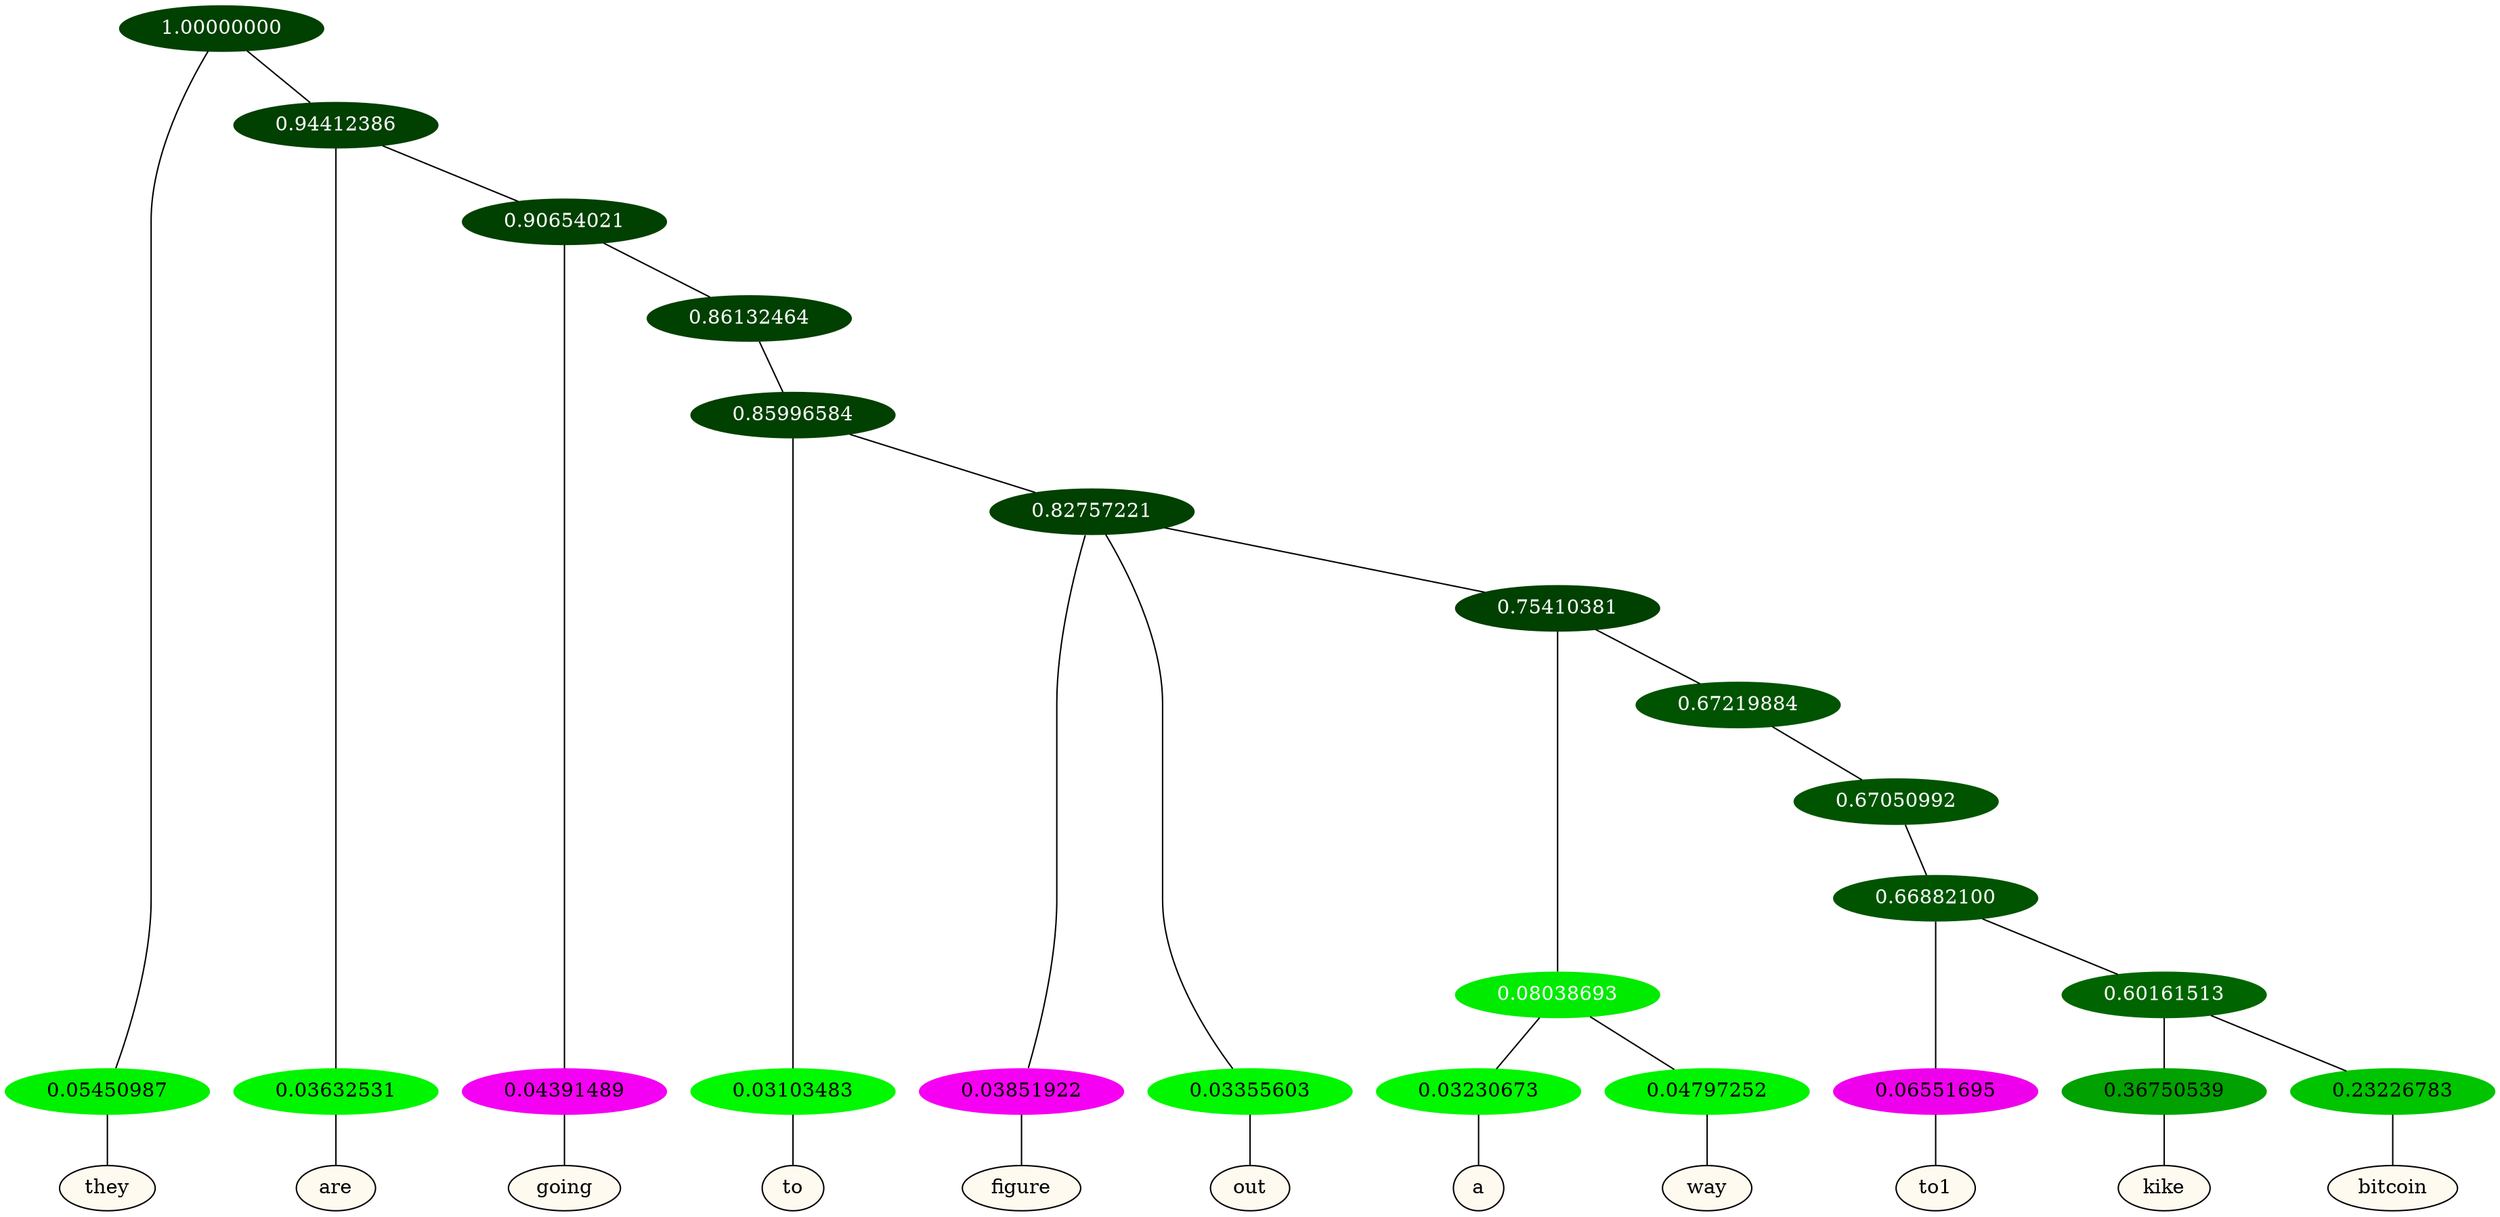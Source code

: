 graph {
	node [format=png height=0.15 nodesep=0.001 ordering=out overlap=prism overlap_scaling=0.01 ranksep=0.001 ratio=0.2 style=filled width=0.15]
	{
		rank=same
		a_w_1 [label=they color=black fillcolor=floralwhite style="filled,solid"]
		a_w_3 [label=are color=black fillcolor=floralwhite style="filled,solid"]
		a_w_5 [label=going color=black fillcolor=floralwhite style="filled,solid"]
		a_w_8 [label=to color=black fillcolor=floralwhite style="filled,solid"]
		a_w_10 [label=figure color=black fillcolor=floralwhite style="filled,solid"]
		a_w_11 [label=out color=black fillcolor=floralwhite style="filled,solid"]
		a_w_15 [label=a color=black fillcolor=floralwhite style="filled,solid"]
		a_w_16 [label=way color=black fillcolor=floralwhite style="filled,solid"]
		a_w_19 [label=to1 color=black fillcolor=floralwhite style="filled,solid"]
		a_w_21 [label=kike color=black fillcolor=floralwhite style="filled,solid"]
		a_w_22 [label=bitcoin color=black fillcolor=floralwhite style="filled,solid"]
	}
	a_n_1 -- a_w_1
	a_n_3 -- a_w_3
	a_n_5 -- a_w_5
	a_n_8 -- a_w_8
	a_n_10 -- a_w_10
	a_n_11 -- a_w_11
	a_n_15 -- a_w_15
	a_n_16 -- a_w_16
	a_n_19 -- a_w_19
	a_n_21 -- a_w_21
	a_n_22 -- a_w_22
	{
		rank=same
		a_n_1 [label=0.05450987 color="0.334 1.000 0.945" fontcolor=black]
		a_n_3 [label=0.03632531 color="0.334 1.000 0.964" fontcolor=black]
		a_n_5 [label=0.04391489 color="0.835 1.000 0.956" fontcolor=black]
		a_n_8 [label=0.03103483 color="0.334 1.000 0.969" fontcolor=black]
		a_n_10 [label=0.03851922 color="0.835 1.000 0.961" fontcolor=black]
		a_n_11 [label=0.03355603 color="0.334 1.000 0.966" fontcolor=black]
		a_n_15 [label=0.03230673 color="0.334 1.000 0.968" fontcolor=black]
		a_n_16 [label=0.04797252 color="0.334 1.000 0.952" fontcolor=black]
		a_n_19 [label=0.06551695 color="0.835 1.000 0.934" fontcolor=black]
		a_n_21 [label=0.36750539 color="0.334 1.000 0.632" fontcolor=black]
		a_n_22 [label=0.23226783 color="0.334 1.000 0.768" fontcolor=black]
	}
	a_n_0 [label=1.00000000 color="0.334 1.000 0.250" fontcolor=grey99]
	a_n_0 -- a_n_1
	a_n_2 [label=0.94412386 color="0.334 1.000 0.250" fontcolor=grey99]
	a_n_0 -- a_n_2
	a_n_2 -- a_n_3
	a_n_4 [label=0.90654021 color="0.334 1.000 0.250" fontcolor=grey99]
	a_n_2 -- a_n_4
	a_n_4 -- a_n_5
	a_n_6 [label=0.86132464 color="0.334 1.000 0.250" fontcolor=grey99]
	a_n_4 -- a_n_6
	a_n_7 [label=0.85996584 color="0.334 1.000 0.250" fontcolor=grey99]
	a_n_6 -- a_n_7
	a_n_7 -- a_n_8
	a_n_9 [label=0.82757221 color="0.334 1.000 0.250" fontcolor=grey99]
	a_n_7 -- a_n_9
	a_n_9 -- a_n_10
	a_n_9 -- a_n_11
	a_n_12 [label=0.75410381 color="0.334 1.000 0.250" fontcolor=grey99]
	a_n_9 -- a_n_12
	a_n_13 [label=0.08038693 color="0.334 1.000 0.920" fontcolor=grey99]
	a_n_12 -- a_n_13
	a_n_14 [label=0.67219884 color="0.334 1.000 0.328" fontcolor=grey99]
	a_n_12 -- a_n_14
	a_n_13 -- a_n_15
	a_n_13 -- a_n_16
	a_n_17 [label=0.67050992 color="0.334 1.000 0.329" fontcolor=grey99]
	a_n_14 -- a_n_17
	a_n_18 [label=0.66882100 color="0.334 1.000 0.331" fontcolor=grey99]
	a_n_17 -- a_n_18
	a_n_18 -- a_n_19
	a_n_20 [label=0.60161513 color="0.334 1.000 0.398" fontcolor=grey99]
	a_n_18 -- a_n_20
	a_n_20 -- a_n_21
	a_n_20 -- a_n_22
}
